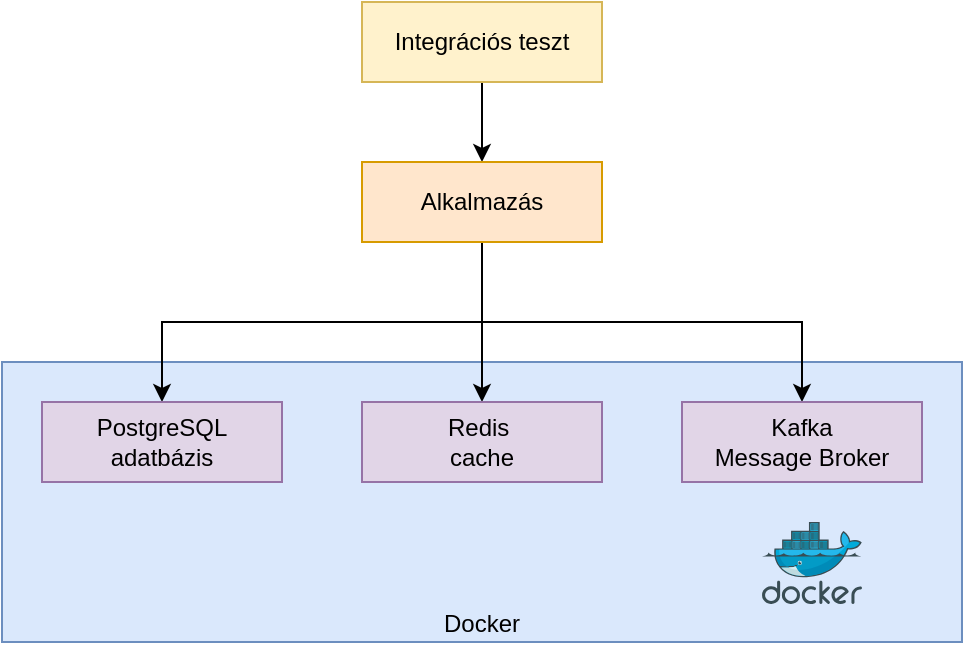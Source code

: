 <mxfile version="24.6.2" type="device">
  <diagram name="1 oldal" id="BcJVBN36YtyNjJ76aYmX">
    <mxGraphModel dx="1562" dy="893" grid="1" gridSize="10" guides="1" tooltips="1" connect="1" arrows="1" fold="1" page="1" pageScale="1" pageWidth="827" pageHeight="1169" math="0" shadow="0">
      <root>
        <mxCell id="0" />
        <mxCell id="1" parent="0" />
        <mxCell id="nOyGfsx_vU3db17YqKDk-10" value="Docker" style="rounded=0;whiteSpace=wrap;html=1;verticalAlign=bottom;fillColor=#dae8fc;strokeColor=#6c8ebf;" parent="1" vertex="1">
          <mxGeometry x="60" y="220" width="480" height="140" as="geometry" />
        </mxCell>
        <mxCell id="nOyGfsx_vU3db17YqKDk-9" style="edgeStyle=orthogonalEdgeStyle;rounded=0;orthogonalLoop=1;jettySize=auto;html=1;exitX=0.5;exitY=1;exitDx=0;exitDy=0;" parent="1" source="nOyGfsx_vU3db17YqKDk-1" target="nOyGfsx_vU3db17YqKDk-2" edge="1">
          <mxGeometry relative="1" as="geometry" />
        </mxCell>
        <mxCell id="nOyGfsx_vU3db17YqKDk-1" value="Integrációs teszt" style="rounded=0;whiteSpace=wrap;html=1;fillColor=#fff2cc;strokeColor=#d6b656;" parent="1" vertex="1">
          <mxGeometry x="240" y="40" width="120" height="40" as="geometry" />
        </mxCell>
        <mxCell id="nOyGfsx_vU3db17YqKDk-6" style="edgeStyle=orthogonalEdgeStyle;rounded=0;orthogonalLoop=1;jettySize=auto;html=1;exitX=0.5;exitY=1;exitDx=0;exitDy=0;entryX=0.5;entryY=0;entryDx=0;entryDy=0;" parent="1" source="nOyGfsx_vU3db17YqKDk-2" target="nOyGfsx_vU3db17YqKDk-3" edge="1">
          <mxGeometry relative="1" as="geometry">
            <mxPoint x="300" y="200" as="sourcePoint" />
          </mxGeometry>
        </mxCell>
        <mxCell id="nOyGfsx_vU3db17YqKDk-7" style="edgeStyle=orthogonalEdgeStyle;rounded=0;orthogonalLoop=1;jettySize=auto;html=1;exitX=0.5;exitY=1;exitDx=0;exitDy=0;entryX=0.5;entryY=0;entryDx=0;entryDy=0;" parent="1" source="nOyGfsx_vU3db17YqKDk-2" target="nOyGfsx_vU3db17YqKDk-4" edge="1">
          <mxGeometry relative="1" as="geometry">
            <mxPoint x="300" y="200" as="sourcePoint" />
          </mxGeometry>
        </mxCell>
        <mxCell id="nOyGfsx_vU3db17YqKDk-8" style="edgeStyle=orthogonalEdgeStyle;rounded=0;orthogonalLoop=1;jettySize=auto;html=1;exitX=0.5;exitY=1;exitDx=0;exitDy=0;entryX=0.5;entryY=0;entryDx=0;entryDy=0;" parent="1" source="nOyGfsx_vU3db17YqKDk-2" target="nOyGfsx_vU3db17YqKDk-5" edge="1">
          <mxGeometry relative="1" as="geometry">
            <mxPoint x="300" y="200" as="sourcePoint" />
          </mxGeometry>
        </mxCell>
        <mxCell id="nOyGfsx_vU3db17YqKDk-2" value="Alkalmazás" style="rounded=0;whiteSpace=wrap;html=1;fillColor=#ffe6cc;strokeColor=#d79b00;" parent="1" vertex="1">
          <mxGeometry x="240" y="120" width="120" height="40" as="geometry" />
        </mxCell>
        <mxCell id="nOyGfsx_vU3db17YqKDk-3" value="PostgreSQL adatbázis" style="rounded=0;whiteSpace=wrap;html=1;fillColor=#e1d5e7;strokeColor=#9673a6;" parent="1" vertex="1">
          <mxGeometry x="80" y="240" width="120" height="40" as="geometry" />
        </mxCell>
        <mxCell id="nOyGfsx_vU3db17YqKDk-4" value="Redis&amp;nbsp;&lt;div&gt;cache&lt;/div&gt;" style="rounded=0;whiteSpace=wrap;html=1;fillColor=#e1d5e7;strokeColor=#9673a6;" parent="1" vertex="1">
          <mxGeometry x="240" y="240" width="120" height="40" as="geometry" />
        </mxCell>
        <mxCell id="nOyGfsx_vU3db17YqKDk-5" value="Kafka&lt;div&gt;Message Broker&lt;/div&gt;" style="rounded=0;whiteSpace=wrap;html=1;fillColor=#e1d5e7;strokeColor=#9673a6;" parent="1" vertex="1">
          <mxGeometry x="400" y="240" width="120" height="40" as="geometry" />
        </mxCell>
        <mxCell id="nOyGfsx_vU3db17YqKDk-11" value="" style="image;sketch=0;aspect=fixed;html=1;points=[];align=center;fontSize=12;image=img/lib/mscae/Docker.svg;" parent="1" vertex="1">
          <mxGeometry x="440" y="300" width="50" height="41" as="geometry" />
        </mxCell>
      </root>
    </mxGraphModel>
  </diagram>
</mxfile>
